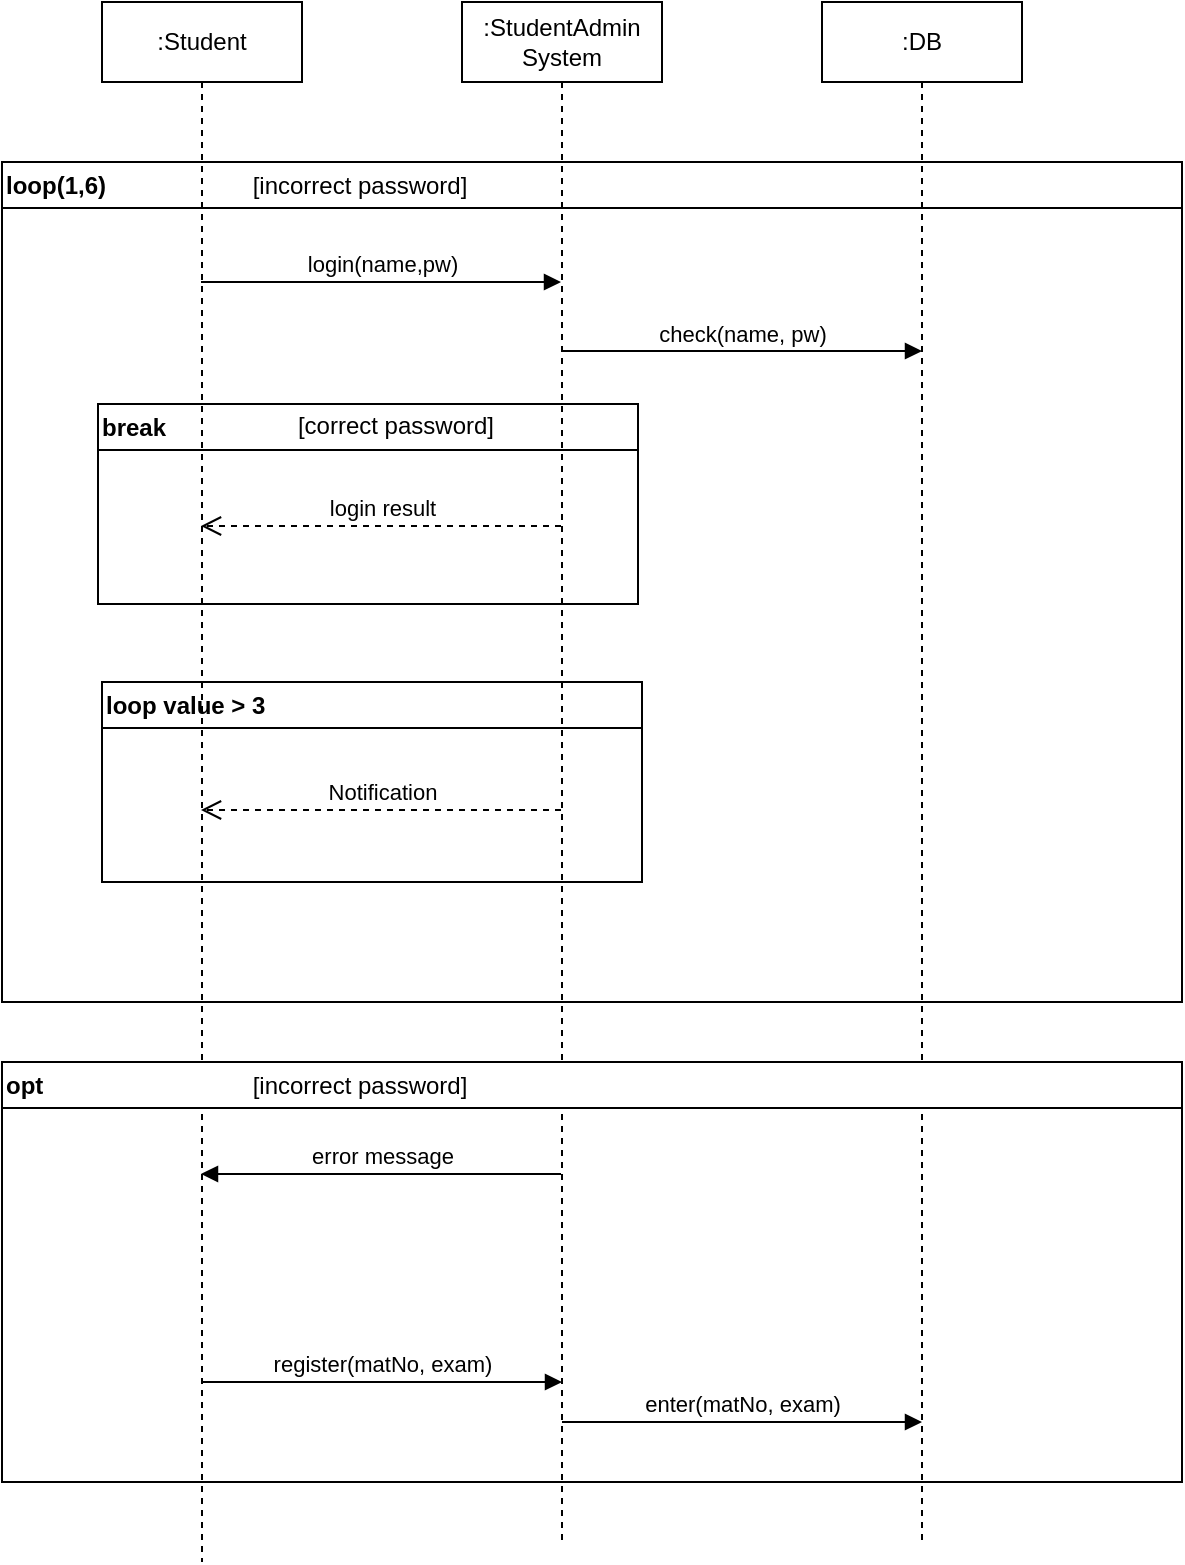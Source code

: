 <mxfile version="24.4.0" type="github" pages="2">
  <diagram name="Page-1" id="2YBvvXClWsGukQMizWep">
    <mxGraphModel dx="1434" dy="858" grid="1" gridSize="10" guides="1" tooltips="1" connect="1" arrows="1" fold="1" page="1" pageScale="1" pageWidth="850" pageHeight="1100" math="0" shadow="0">
      <root>
        <mxCell id="0" />
        <mxCell id="1" parent="0" />
        <mxCell id="ux1kgn5aGvSlXBvCwy-r-32" value="loop value &amp;gt; 3" style="swimlane;whiteSpace=wrap;html=1;align=left;" parent="1" vertex="1">
          <mxGeometry x="150" y="400" width="270" height="100" as="geometry" />
        </mxCell>
        <mxCell id="ux1kgn5aGvSlXBvCwy-r-6" value="loop(1,6)" style="swimlane;whiteSpace=wrap;html=1;align=left;" parent="1" vertex="1">
          <mxGeometry x="100" y="140" width="590" height="420" as="geometry" />
        </mxCell>
        <mxCell id="ux1kgn5aGvSlXBvCwy-r-9" value="[incorrect password]" style="text;html=1;strokeColor=none;fillColor=none;align=center;verticalAlign=middle;whiteSpace=wrap;rounded=0;" parent="ux1kgn5aGvSlXBvCwy-r-6" vertex="1">
          <mxGeometry x="114" y="-3" width="130" height="30" as="geometry" />
        </mxCell>
        <mxCell id="ux1kgn5aGvSlXBvCwy-r-14" value="login(name,pw)" style="html=1;verticalAlign=bottom;endArrow=block;curved=0;rounded=0;" parent="ux1kgn5aGvSlXBvCwy-r-6" edge="1">
          <mxGeometry width="80" relative="1" as="geometry">
            <mxPoint x="99.5" y="60" as="sourcePoint" />
            <mxPoint x="279.5" y="60" as="targetPoint" />
          </mxGeometry>
        </mxCell>
        <mxCell id="ux1kgn5aGvSlXBvCwy-r-15" value="check(name, pw)" style="html=1;verticalAlign=bottom;endArrow=block;curved=0;rounded=0;" parent="ux1kgn5aGvSlXBvCwy-r-6" edge="1">
          <mxGeometry width="80" relative="1" as="geometry">
            <mxPoint x="280" y="94.5" as="sourcePoint" />
            <mxPoint x="460" y="94.5" as="targetPoint" />
          </mxGeometry>
        </mxCell>
        <mxCell id="ux1kgn5aGvSlXBvCwy-r-25" value="break" style="swimlane;whiteSpace=wrap;html=1;align=left;" parent="ux1kgn5aGvSlXBvCwy-r-6" vertex="1">
          <mxGeometry x="48" y="121" width="270" height="100" as="geometry" />
        </mxCell>
        <mxCell id="aM9ryv3xv72pqoxQDRHE-1" value=":Student" style="shape=umlLifeline;perimeter=lifelinePerimeter;whiteSpace=wrap;html=1;container=0;dropTarget=0;collapsible=0;recursiveResize=0;outlineConnect=0;portConstraint=eastwest;newEdgeStyle={&quot;edgeStyle&quot;:&quot;elbowEdgeStyle&quot;,&quot;elbow&quot;:&quot;vertical&quot;,&quot;curved&quot;:0,&quot;rounded&quot;:0};" parent="1" vertex="1">
          <mxGeometry x="150" y="60" width="100" height="780" as="geometry" />
        </mxCell>
        <mxCell id="aM9ryv3xv72pqoxQDRHE-5" value=":StudentAdmin System" style="shape=umlLifeline;perimeter=lifelinePerimeter;whiteSpace=wrap;html=1;container=0;dropTarget=0;collapsible=0;recursiveResize=0;outlineConnect=0;portConstraint=eastwest;newEdgeStyle={&quot;edgeStyle&quot;:&quot;elbowEdgeStyle&quot;,&quot;elbow&quot;:&quot;vertical&quot;,&quot;curved&quot;:0,&quot;rounded&quot;:0};" parent="1" vertex="1">
          <mxGeometry x="330" y="60" width="100" height="770" as="geometry" />
        </mxCell>
        <mxCell id="ux1kgn5aGvSlXBvCwy-r-1" value=":DB" style="shape=umlLifeline;perimeter=lifelinePerimeter;whiteSpace=wrap;html=1;container=0;dropTarget=0;collapsible=0;recursiveResize=0;outlineConnect=0;portConstraint=eastwest;newEdgeStyle={&quot;edgeStyle&quot;:&quot;elbowEdgeStyle&quot;,&quot;elbow&quot;:&quot;vertical&quot;,&quot;curved&quot;:0,&quot;rounded&quot;:0};" parent="1" vertex="1">
          <mxGeometry x="510" y="60" width="100" height="770" as="geometry" />
        </mxCell>
        <mxCell id="ux1kgn5aGvSlXBvCwy-r-16" value="opt" style="swimlane;whiteSpace=wrap;html=1;align=left;" parent="1" vertex="1">
          <mxGeometry x="100" y="590" width="590" height="210" as="geometry" />
        </mxCell>
        <mxCell id="ux1kgn5aGvSlXBvCwy-r-17" value="[incorrect password]" style="text;html=1;strokeColor=none;fillColor=none;align=center;verticalAlign=middle;whiteSpace=wrap;rounded=0;" parent="ux1kgn5aGvSlXBvCwy-r-16" vertex="1">
          <mxGeometry x="114" y="-3" width="130" height="30" as="geometry" />
        </mxCell>
        <mxCell id="ux1kgn5aGvSlXBvCwy-r-18" value="error message" style="html=1;verticalAlign=bottom;endArrow=block;curved=0;rounded=0;" parent="1" edge="1">
          <mxGeometry width="80" relative="1" as="geometry">
            <mxPoint x="379.5" y="646" as="sourcePoint" />
            <mxPoint x="199.5" y="646" as="targetPoint" />
          </mxGeometry>
        </mxCell>
        <mxCell id="ux1kgn5aGvSlXBvCwy-r-19" value="register(matNo, exam)" style="html=1;verticalAlign=bottom;endArrow=block;curved=0;rounded=0;" parent="1" edge="1">
          <mxGeometry width="80" relative="1" as="geometry">
            <mxPoint x="200" y="750" as="sourcePoint" />
            <mxPoint x="380" y="750" as="targetPoint" />
          </mxGeometry>
        </mxCell>
        <mxCell id="ux1kgn5aGvSlXBvCwy-r-20" value="enter(matNo, exam)" style="html=1;verticalAlign=bottom;endArrow=block;curved=0;rounded=0;" parent="1" edge="1">
          <mxGeometry width="80" relative="1" as="geometry">
            <mxPoint x="380" y="770" as="sourcePoint" />
            <mxPoint x="560" y="770" as="targetPoint" />
          </mxGeometry>
        </mxCell>
        <mxCell id="ux1kgn5aGvSlXBvCwy-r-30" value="[correct password]" style="text;html=1;strokeColor=none;fillColor=none;align=center;verticalAlign=middle;whiteSpace=wrap;rounded=0;" parent="1" vertex="1">
          <mxGeometry x="232" y="257" width="130" height="30" as="geometry" />
        </mxCell>
        <mxCell id="ux1kgn5aGvSlXBvCwy-r-31" value="login result" style="html=1;verticalAlign=bottom;endArrow=open;dashed=1;endSize=8;curved=0;rounded=0;" parent="1" edge="1">
          <mxGeometry relative="1" as="geometry">
            <mxPoint x="379.5" y="322" as="sourcePoint" />
            <mxPoint x="199.5" y="322" as="targetPoint" />
          </mxGeometry>
        </mxCell>
        <mxCell id="ux1kgn5aGvSlXBvCwy-r-33" value="Notification" style="html=1;verticalAlign=bottom;endArrow=open;dashed=1;endSize=8;curved=0;rounded=0;" parent="1" edge="1">
          <mxGeometry relative="1" as="geometry">
            <mxPoint x="379.5" y="464" as="sourcePoint" />
            <mxPoint x="199.5" y="464" as="targetPoint" />
          </mxGeometry>
        </mxCell>
      </root>
    </mxGraphModel>
  </diagram>
  <diagram id="3RY-xa3oPnUuXqKSWECV" name="페이지-2">
    <mxGraphModel dx="1434" dy="858" grid="1" gridSize="10" guides="1" tooltips="1" connect="1" arrows="1" fold="1" page="1" pageScale="1" pageWidth="827" pageHeight="1169" math="0" shadow="0">
      <root>
        <mxCell id="0" />
        <mxCell id="1" parent="0" />
        <mxCell id="3yryMDVX7x91fbDaQD17-1" value=":Driver" style="shape=umlActor;verticalLabelPosition=bottom;verticalAlign=top;html=1;outlineConnect=0;" parent="1" vertex="1">
          <mxGeometry x="80" y="270" width="30" height="60" as="geometry" />
        </mxCell>
        <mxCell id="3yryMDVX7x91fbDaQD17-2" value="&amp;lt;&amp;lt;boundary&amp;gt;&amp;gt;&lt;div&gt;TrafficMonitoringInterface&lt;/div&gt;" style="html=1;whiteSpace=wrap;" parent="1" vertex="1">
          <mxGeometry x="310" y="275" width="150" height="50" as="geometry" />
        </mxCell>
        <mxCell id="5_H4SMq_S7X58kNdUa7k-4" value="" style="endArrow=none;html=1;rounded=0;exitX=0.5;exitY=0.5;exitDx=0;exitDy=0;exitPerimeter=0;entryX=0;entryY=0.5;entryDx=0;entryDy=0;" edge="1" parent="1" source="3yryMDVX7x91fbDaQD17-1" target="3yryMDVX7x91fbDaQD17-2">
          <mxGeometry width="50" height="50" relative="1" as="geometry">
            <mxPoint x="390" y="470" as="sourcePoint" />
            <mxPoint x="440" y="420" as="targetPoint" />
          </mxGeometry>
        </mxCell>
      </root>
    </mxGraphModel>
  </diagram>
</mxfile>
